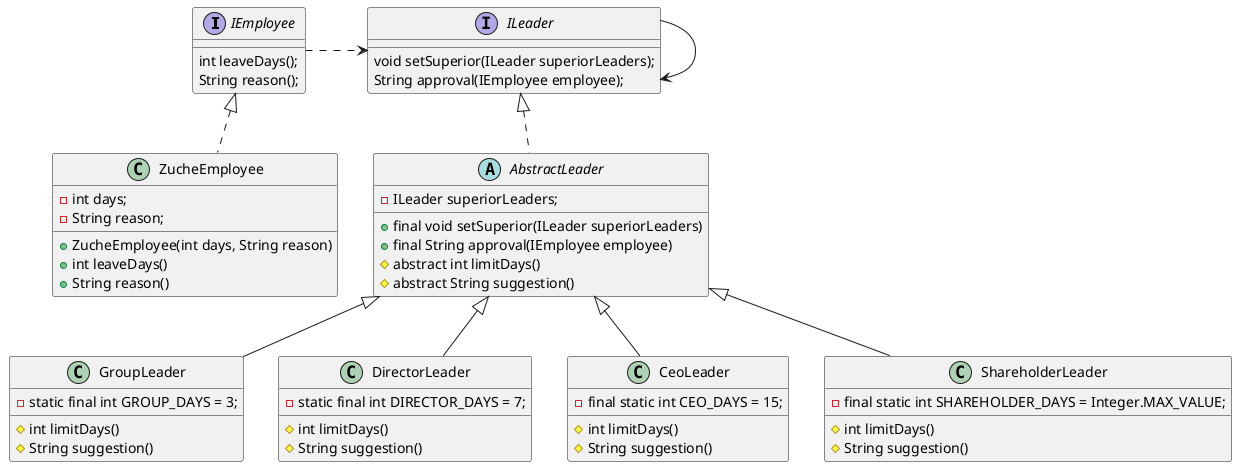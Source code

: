 @startuml

interface IEmployee {
    int leaveDays();
    String reason();
}

class ZucheEmployee implements IEmployee{
    - int days;
    - String reason;

    + ZucheEmployee(int days, String reason)
    + int leaveDays()
    + String reason()
}

IEmployee .right.> ILeader

interface ILeader {
    void setSuperior(ILeader superiorLeaders);
    String approval(IEmployee employee);
}

ILeader --> ILeader

abstract class AbstractLeader implements ILeader {
    - ILeader superiorLeaders;
    + final void setSuperior(ILeader superiorLeaders)
    + final String approval(IEmployee employee)
    # abstract int limitDays()
    # abstract String suggestion()
}

class GroupLeader extends AbstractLeader {
    - static final int GROUP_DAYS = 3;

    # int limitDays()
    # String suggestion()
}

class DirectorLeader extends AbstractLeader {
    - static final int DIRECTOR_DAYS = 7;

    # int limitDays()
    # String suggestion()
}

class CeoLeader extends AbstractLeader {
    - final static int CEO_DAYS = 15;

    # int limitDays()
    # String suggestion()
}

class ShareholderLeader extends AbstractLeader {
    - final static int SHAREHOLDER_DAYS = Integer.MAX_VALUE;
    # int limitDays()
    # String suggestion()
}

@enduml